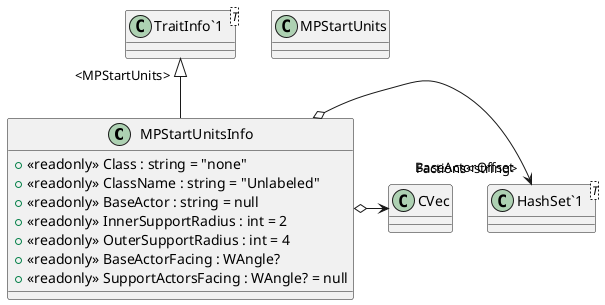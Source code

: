 @startuml
class MPStartUnitsInfo {
    + <<readonly>> Class : string = "none"
    + <<readonly>> ClassName : string = "Unlabeled"
    + <<readonly>> BaseActor : string = null
    + <<readonly>> InnerSupportRadius : int = 2
    + <<readonly>> OuterSupportRadius : int = 4
    + <<readonly>> BaseActorFacing : WAngle?
    + <<readonly>> SupportActorsFacing : WAngle? = null
}
class MPStartUnits {
}
class "TraitInfo`1"<T> {
}
class "HashSet`1"<T> {
}
"TraitInfo`1" "<MPStartUnits>" <|-- MPStartUnitsInfo
MPStartUnitsInfo o-> "Factions<string>" "HashSet`1"
MPStartUnitsInfo o-> "BaseActorOffset" CVec
@enduml
